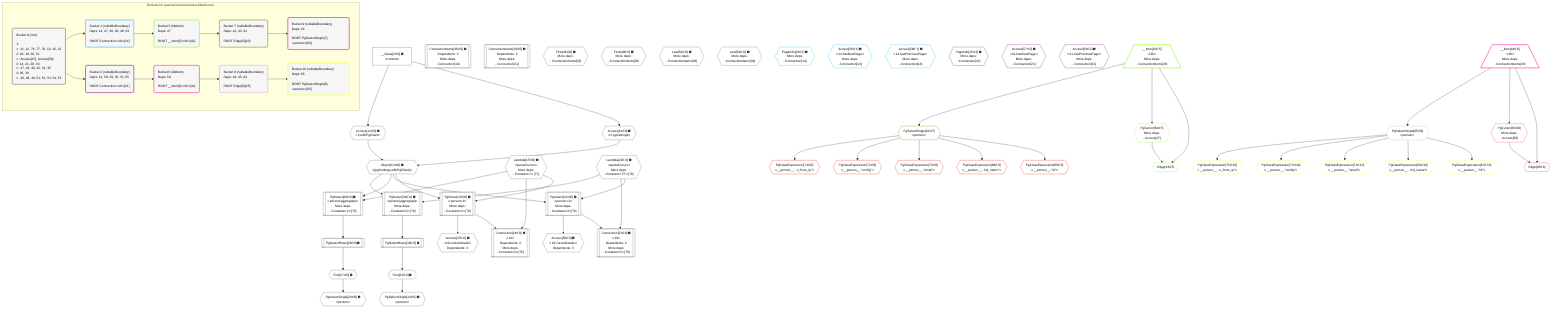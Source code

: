 %%{init: {'themeVariables': { 'fontSize': '12px'}}}%%
graph TD
    classDef path fill:#eee,stroke:#000,color:#000
    classDef plan fill:#fff,stroke-width:1px,color:#000
    classDef itemplan fill:#fff,stroke-width:2px,color:#000
    classDef unbatchedplan fill:#dff,stroke-width:1px,color:#000
    classDef sideeffectplan fill:#fcc,stroke-width:2px,color:#000
    classDef bucket fill:#f6f6f6,color:#000,stroke-width:2px,text-align:left

    subgraph "Buckets for queries/v4/connections-blankcursor"
    Bucket0("Bucket 0 (root)<br /><br />1: <br />ᐳ: 11, 12, 76, 77, 78, 13, 15, 22<br />2: 10, 19, 26, 31<br />ᐳ: Access[47], Access[50]<br />3: 14, 21, 28, 33<br />ᐳ: 27, 29, 30, 32, 34, 35<br />4: 36, 39<br />ᐳ: 46, 48, 49, 51, 52, 53, 54, 55"):::bucket
    Bucket1("Bucket 1 (nullableBoundary)<br />Deps: 14, 47, 36, 30, 48, 53<br /><br />ROOT Connectionᐸ10ᐳ[14]"):::bucket
    Bucket2("Bucket 2 (nullableBoundary)<br />Deps: 21, 50, 39, 35, 51, 55<br /><br />ROOT Connectionᐸ19ᐳ[21]"):::bucket
    Bucket5("Bucket 5 (listItem)<br />Deps: 47<br /><br />ROOT __Item{5}ᐸ36ᐳ[42]"):::bucket
    Bucket6("Bucket 6 (listItem)<br />Deps: 50<br /><br />ROOT __Item{6}ᐸ39ᐳ[44]"):::bucket
    Bucket7("Bucket 7 (nullableBoundary)<br />Deps: 42, 43, 61<br /><br />ROOT Edge{5}[43]"):::bucket
    Bucket8("Bucket 8 (nullableBoundary)<br />Deps: 44, 45, 63<br /><br />ROOT Edge{6}[45]"):::bucket
    Bucket9("Bucket 9 (nullableBoundary)<br />Deps: 64<br /><br />ROOT PgSelectSingle{7}ᐸpersonᐳ[64]"):::bucket
    Bucket10("Bucket 10 (nullableBoundary)<br />Deps: 65<br /><br />ROOT PgSelectSingle{8}ᐸpersonᐳ[65]"):::bucket
    end
    Bucket0 --> Bucket1 & Bucket2
    Bucket1 --> Bucket5
    Bucket2 --> Bucket6
    Bucket5 --> Bucket7
    Bucket6 --> Bucket8
    Bucket7 --> Bucket9
    Bucket8 --> Bucket10

    %% plan dependencies
    PgSelect10[["PgSelect[10∈0] ➊<br />ᐸperson+1ᐳ<br />More deps:<br />- Constantᐸ2ᐳ[76]"]]:::plan
    Object13{{"Object[13∈0] ➊<br />ᐸ{pgSettings,withPgClient}ᐳ"}}:::plan
    Lambda15{{"Lambda[15∈0] ➊<br />ᐸparseCursorᐳ<br />More deps:<br />- Constantᐸ''ᐳ[77]"}}:::plan
    Object13 & Lambda15 --> PgSelect10
    Connection14[["Connection[14∈0] ➊<br />ᐸ10ᐳ<br />Dependents: 4<br />More deps:<br />- Constantᐸ2ᐳ[76]"]]:::plan
    PgSelect10 & Lambda15 --> Connection14
    PgSelect19[["PgSelect[19∈0] ➊<br />ᐸperson+1ᐳ<br />More deps:<br />- Constantᐸ2ᐳ[76]"]]:::plan
    Lambda22{{"Lambda[22∈0] ➊<br />ᐸparseCursorᐳ<br />More deps:<br />- Constantᐸ'27'ᐳ[78]"}}:::plan
    Object13 & Lambda22 --> PgSelect19
    Connection21[["Connection[21∈0] ➊<br />ᐸ19ᐳ<br />Dependents: 4<br />More deps:<br />- Constantᐸ2ᐳ[76]"]]:::plan
    PgSelect19 & Lambda22 --> Connection21
    PgSelect26[["PgSelect[26∈0] ➊<br />ᐸperson(aggregate)ᐳ<br />More deps:<br />- Constantᐸ2ᐳ[76]"]]:::plan
    Object13 & Lambda15 --> PgSelect26
    PgSelect31[["PgSelect[31∈0] ➊<br />ᐸperson(aggregate)ᐳ<br />More deps:<br />- Constantᐸ2ᐳ[76]"]]:::plan
    Object13 & Lambda22 --> PgSelect31
    Access11{{"Access[11∈0] ➊<br />ᐸ2.pgSettingsᐳ"}}:::plan
    Access12{{"Access[12∈0] ➊<br />ᐸ2.withPgClientᐳ"}}:::plan
    Access11 & Access12 --> Object13
    __Value2["__Value[2∈0] ➊<br />ᐸcontextᐳ"]:::plan
    __Value2 --> Access11
    __Value2 --> Access12
    First27{{"First[27∈0] ➊"}}:::plan
    PgSelectRows28[["PgSelectRows[28∈0] ➊"]]:::plan
    PgSelectRows28 --> First27
    PgSelect26 --> PgSelectRows28
    PgSelectSingle29{{"PgSelectSingle[29∈0] ➊<br />ᐸpersonᐳ"}}:::plan
    First27 --> PgSelectSingle29
    First32{{"First[32∈0] ➊"}}:::plan
    PgSelectRows33[["PgSelectRows[33∈0] ➊"]]:::plan
    PgSelectRows33 --> First32
    PgSelect31 --> PgSelectRows33
    PgSelectSingle34{{"PgSelectSingle[34∈0] ➊<br />ᐸpersonᐳ"}}:::plan
    First32 --> PgSelectSingle34
    ConnectionItems36[["ConnectionItems[36∈0] ➊<br />Dependents: 3<br />More deps:<br />- Connection[14]"]]:::plan
    ConnectionItems39[["ConnectionItems[39∈0] ➊<br />Dependents: 3<br />More deps:<br />- Connection[21]"]]:::plan
    First46{{"First[46∈0] ➊<br />More deps:<br />- ConnectionItems[36]"}}:::plan
    Access47{{"Access[47∈0] ➊<br />ᐸ10.cursorDetailsᐳ<br />Dependents: 3"}}:::plan
    PgSelect10 --> Access47
    First49{{"First[49∈0] ➊<br />More deps:<br />- ConnectionItems[39]"}}:::plan
    Access50{{"Access[50∈0] ➊<br />ᐸ19.cursorDetailsᐳ<br />Dependents: 3"}}:::plan
    PgSelect19 --> Access50
    Last52{{"Last[52∈0] ➊<br />More deps:<br />- ConnectionItems[36]"}}:::plan
    Last54{{"Last[54∈0] ➊<br />More deps:<br />- ConnectionItems[39]"}}:::plan
    PageInfo24{{"PageInfo[24∈1] ➊<br />More deps:<br />- Connection[14]"}}:::plan
    Access56{{"Access[56∈1] ➊<br />ᐸ14.hasNextPageᐳ<br />More deps:<br />- Connection[14]"}}:::plan
    Access58{{"Access[58∈1] ➊<br />ᐸ14.hasPreviousPageᐳ<br />More deps:<br />- Connection[14]"}}:::plan
    PageInfo25{{"PageInfo[25∈2] ➊<br />More deps:<br />- Connection[21]"}}:::plan
    Access57{{"Access[57∈2] ➊<br />ᐸ21.hasNextPageᐳ<br />More deps:<br />- Connection[21]"}}:::plan
    Access59{{"Access[59∈2] ➊<br />ᐸ21.hasPreviousPageᐳ<br />More deps:<br />- Connection[21]"}}:::plan
    Edge43{{"Edge[43∈5]"}}:::plan
    __Item42[/"__Item[42∈5]<br />ᐸ36ᐳ<br />More deps:<br />- ConnectionItems[36]"\]:::itemplan
    PgCursor61{{"PgCursor[61∈5]<br />More deps:<br />- Access[47]"}}:::plan
    __Item42 & PgCursor61 --> Edge43
    __Item42 --> PgCursor61
    Edge45{{"Edge[45∈6]"}}:::plan
    __Item44[/"__Item[44∈6]<br />ᐸ39ᐳ<br />More deps:<br />- ConnectionItems[39]"\]:::itemplan
    PgCursor63{{"PgCursor[63∈6]<br />More deps:<br />- Access[50]"}}:::plan
    __Item44 & PgCursor63 --> Edge45
    __Item44 --> PgCursor63
    PgSelectSingle64{{"PgSelectSingle[64∈7]<br />ᐸpersonᐳ"}}:::plan
    __Item42 --> PgSelectSingle64
    PgSelectSingle65{{"PgSelectSingle[65∈8]<br />ᐸpersonᐳ"}}:::plan
    __Item44 --> PgSelectSingle65
    PgClassExpression66{{"PgClassExpression[66∈9]<br />ᐸ__person__.”id”ᐳ"}}:::plan
    PgSelectSingle64 --> PgClassExpression66
    PgClassExpression68{{"PgClassExpression[68∈9]<br />ᐸ__person__...full_name”ᐳ"}}:::plan
    PgSelectSingle64 --> PgClassExpression68
    PgClassExpression70{{"PgClassExpression[70∈9]<br />ᐸ__person__.”email”ᐳ"}}:::plan
    PgSelectSingle64 --> PgClassExpression70
    PgClassExpression72{{"PgClassExpression[72∈9]<br />ᐸ__person__.”config”ᐳ"}}:::plan
    PgSelectSingle64 --> PgClassExpression72
    PgClassExpression74{{"PgClassExpression[74∈9]<br />ᐸ__person__...n_from_ip”ᐳ"}}:::plan
    PgSelectSingle64 --> PgClassExpression74
    PgClassExpression67{{"PgClassExpression[67∈10]<br />ᐸ__person__.”id”ᐳ"}}:::plan
    PgSelectSingle65 --> PgClassExpression67
    PgClassExpression69{{"PgClassExpression[69∈10]<br />ᐸ__person__...full_name”ᐳ"}}:::plan
    PgSelectSingle65 --> PgClassExpression69
    PgClassExpression71{{"PgClassExpression[71∈10]<br />ᐸ__person__.”email”ᐳ"}}:::plan
    PgSelectSingle65 --> PgClassExpression71
    PgClassExpression73{{"PgClassExpression[73∈10]<br />ᐸ__person__.”config”ᐳ"}}:::plan
    PgSelectSingle65 --> PgClassExpression73
    PgClassExpression75{{"PgClassExpression[75∈10]<br />ᐸ__person__...n_from_ip”ᐳ"}}:::plan
    PgSelectSingle65 --> PgClassExpression75

    %% define steps
    classDef bucket0 stroke:#696969
    class Bucket0,__Value2,PgSelect10,Access11,Access12,Object13,Connection14,Lambda15,PgSelect19,Connection21,Lambda22,PgSelect26,First27,PgSelectRows28,PgSelectSingle29,PgSelect31,First32,PgSelectRows33,PgSelectSingle34,ConnectionItems36,ConnectionItems39,First46,Access47,First49,Access50,Last52,Last54 bucket0
    classDef bucket1 stroke:#00bfff
    class Bucket1,PageInfo24,Access56,Access58 bucket1
    classDef bucket2 stroke:#7f007f
    class Bucket2,PageInfo25,Access57,Access59 bucket2
    classDef bucket5 stroke:#7fff00
    class Bucket5,__Item42,Edge43,PgCursor61 bucket5
    classDef bucket6 stroke:#ff1493
    class Bucket6,__Item44,Edge45,PgCursor63 bucket6
    classDef bucket7 stroke:#808000
    class Bucket7,PgSelectSingle64 bucket7
    classDef bucket8 stroke:#dda0dd
    class Bucket8,PgSelectSingle65 bucket8
    classDef bucket9 stroke:#ff0000
    class Bucket9,PgClassExpression66,PgClassExpression68,PgClassExpression70,PgClassExpression72,PgClassExpression74 bucket9
    classDef bucket10 stroke:#ffff00
    class Bucket10,PgClassExpression67,PgClassExpression69,PgClassExpression71,PgClassExpression73,PgClassExpression75 bucket10